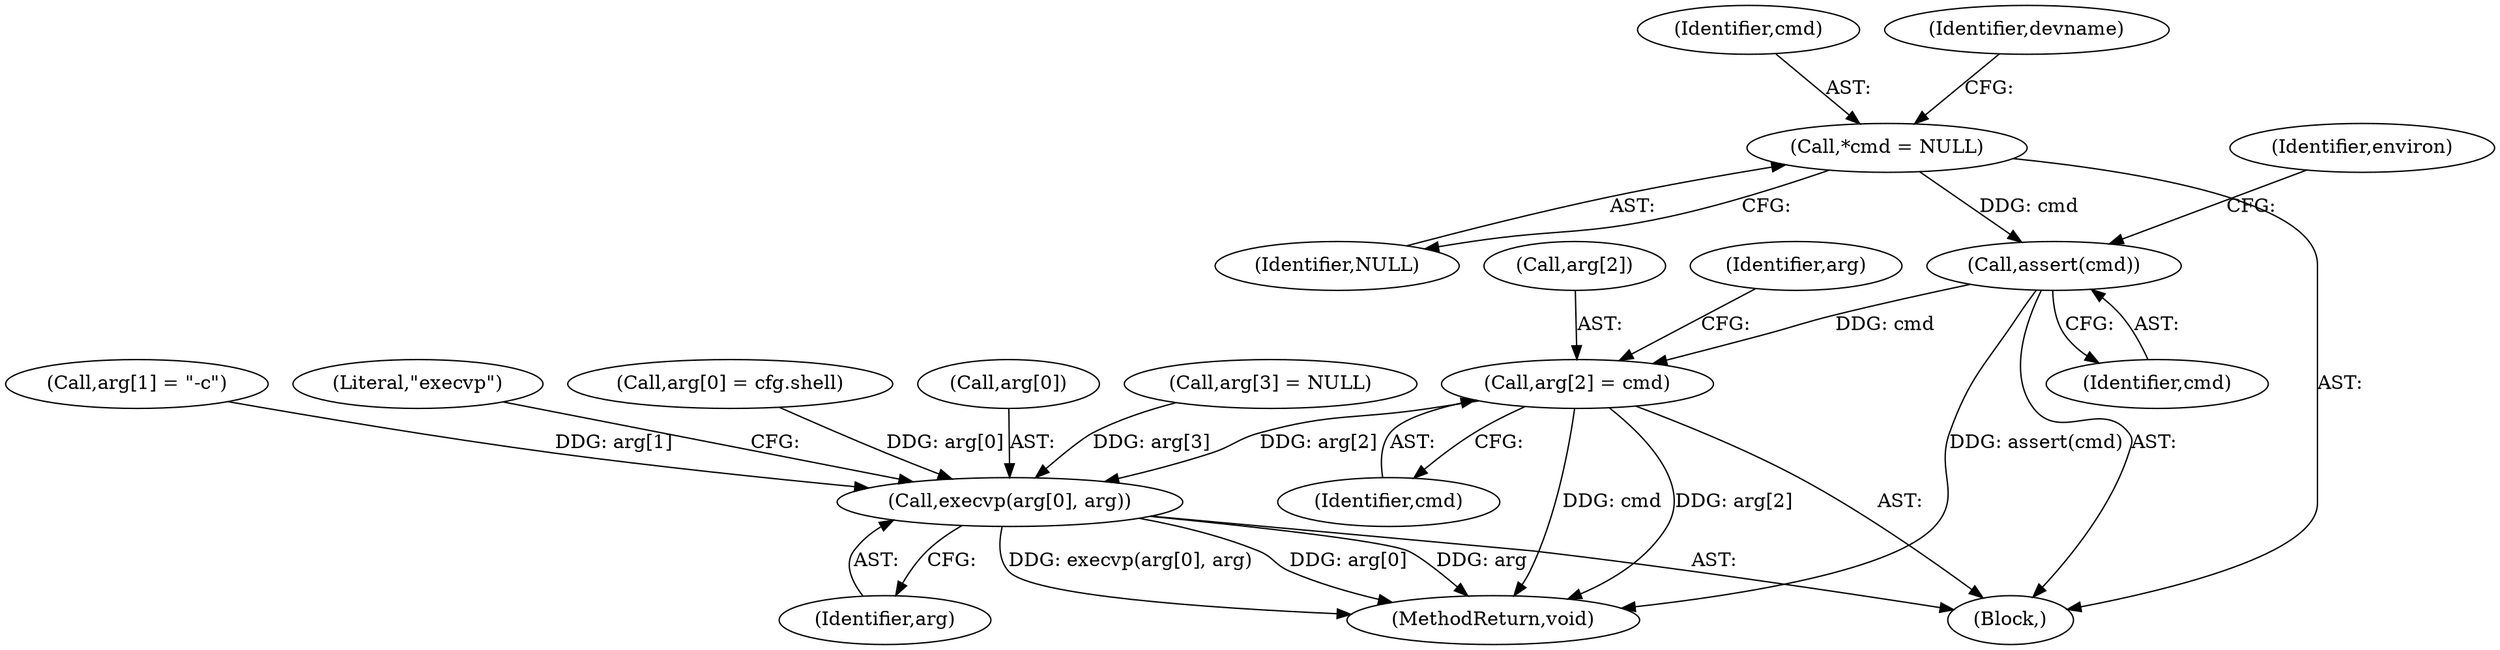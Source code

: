 digraph "0_firejail_5d43fdcd215203868d440ffc42036f5f5ffc89fc@array" {
"1000433" [label="(Call,arg[2] = cmd)"];
"1000382" [label="(Call,assert(cmd))"];
"1000325" [label="(Call,*cmd = NULL)"];
"1000444" [label="(Call,execvp(arg[0], arg))"];
"1000434" [label="(Call,arg[2])"];
"1000444" [label="(Call,execvp(arg[0], arg))"];
"1000383" [label="(Identifier,cmd)"];
"1000325" [label="(Call,*cmd = NULL)"];
"1000327" [label="(Identifier,NULL)"];
"1000448" [label="(Identifier,arg)"];
"1000326" [label="(Identifier,cmd)"];
"1000382" [label="(Call,assert(cmd))"];
"1000385" [label="(Identifier,environ)"];
"1000440" [label="(Identifier,arg)"];
"1000450" [label="(Literal,\"execvp\")"];
"1000437" [label="(Identifier,cmd)"];
"1000421" [label="(Call,arg[0] = cfg.shell)"];
"1000445" [label="(Call,arg[0])"];
"1000433" [label="(Call,arg[2] = cmd)"];
"1000438" [label="(Call,arg[3] = NULL)"];
"1000106" [label="(Block,)"];
"1000451" [label="(MethodReturn,void)"];
"1000428" [label="(Call,arg[1] = \"-c\")"];
"1000329" [label="(Identifier,devname)"];
"1000433" -> "1000106"  [label="AST: "];
"1000433" -> "1000437"  [label="CFG: "];
"1000434" -> "1000433"  [label="AST: "];
"1000437" -> "1000433"  [label="AST: "];
"1000440" -> "1000433"  [label="CFG: "];
"1000433" -> "1000451"  [label="DDG: cmd"];
"1000433" -> "1000451"  [label="DDG: arg[2]"];
"1000382" -> "1000433"  [label="DDG: cmd"];
"1000433" -> "1000444"  [label="DDG: arg[2]"];
"1000382" -> "1000106"  [label="AST: "];
"1000382" -> "1000383"  [label="CFG: "];
"1000383" -> "1000382"  [label="AST: "];
"1000385" -> "1000382"  [label="CFG: "];
"1000382" -> "1000451"  [label="DDG: assert(cmd)"];
"1000325" -> "1000382"  [label="DDG: cmd"];
"1000325" -> "1000106"  [label="AST: "];
"1000325" -> "1000327"  [label="CFG: "];
"1000326" -> "1000325"  [label="AST: "];
"1000327" -> "1000325"  [label="AST: "];
"1000329" -> "1000325"  [label="CFG: "];
"1000444" -> "1000106"  [label="AST: "];
"1000444" -> "1000448"  [label="CFG: "];
"1000445" -> "1000444"  [label="AST: "];
"1000448" -> "1000444"  [label="AST: "];
"1000450" -> "1000444"  [label="CFG: "];
"1000444" -> "1000451"  [label="DDG: arg[0]"];
"1000444" -> "1000451"  [label="DDG: arg"];
"1000444" -> "1000451"  [label="DDG: execvp(arg[0], arg)"];
"1000421" -> "1000444"  [label="DDG: arg[0]"];
"1000438" -> "1000444"  [label="DDG: arg[3]"];
"1000428" -> "1000444"  [label="DDG: arg[1]"];
}
